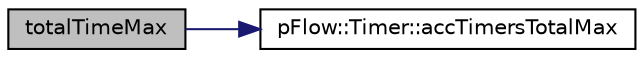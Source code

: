 digraph "totalTimeMax"
{
 // LATEX_PDF_SIZE
  edge [fontname="Helvetica",fontsize="10",labelfontname="Helvetica",labelfontsize="10"];
  node [fontname="Helvetica",fontsize="10",shape=record];
  rankdir="LR";
  Node1 [label="totalTimeMax",height=0.2,width=0.4,color="black", fillcolor="grey75", style="filled", fontcolor="black",tooltip=" "];
  Node1 -> Node2 [color="midnightblue",fontsize="10",style="solid",fontname="Helvetica"];
  Node2 [label="pFlow::Timer::accTimersTotalMax",height=0.2,width=0.4,color="black", fillcolor="white", style="filled",URL="$classpFlow_1_1Timer.html#a16ae9c72bb6fe657147cbf9d657176fb",tooltip=" "];
}
